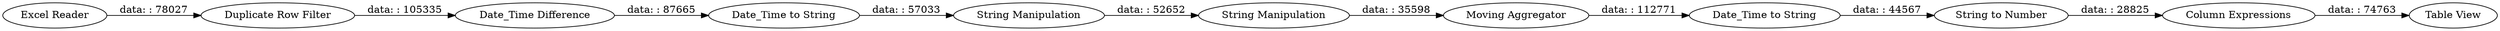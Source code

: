 digraph {
	"7038070722913256649_2" [label="Duplicate Row Filter"]
	"7038070722913256649_20" [label="Table View"]
	"7038070722913256649_14" [label="Moving Aggregator"]
	"7038070722913256649_13" [label="String Manipulation"]
	"7038070722913256649_17" [label="String to Number"]
	"7038070722913256649_9" [label="String Manipulation"]
	"7038070722913256649_19" [label="Column Expressions"]
	"7038070722913256649_3" [label="Date_Time Difference"]
	"7038070722913256649_8" [label="Date_Time to String"]
	"7038070722913256649_18" [label="Date_Time to String"]
	"7038070722913256649_1" [label="Excel Reader"]
	"7038070722913256649_13" -> "7038070722913256649_14" [label="data: : 35598"]
	"7038070722913256649_9" -> "7038070722913256649_13" [label="data: : 52652"]
	"7038070722913256649_17" -> "7038070722913256649_19" [label="data: : 28825"]
	"7038070722913256649_2" -> "7038070722913256649_3" [label="data: : 105335"]
	"7038070722913256649_1" -> "7038070722913256649_2" [label="data: : 78027"]
	"7038070722913256649_14" -> "7038070722913256649_18" [label="data: : 112771"]
	"7038070722913256649_18" -> "7038070722913256649_17" [label="data: : 44567"]
	"7038070722913256649_8" -> "7038070722913256649_9" [label="data: : 57033"]
	"7038070722913256649_3" -> "7038070722913256649_8" [label="data: : 87665"]
	"7038070722913256649_19" -> "7038070722913256649_20" [label="data: : 74763"]
	rankdir=LR
}
